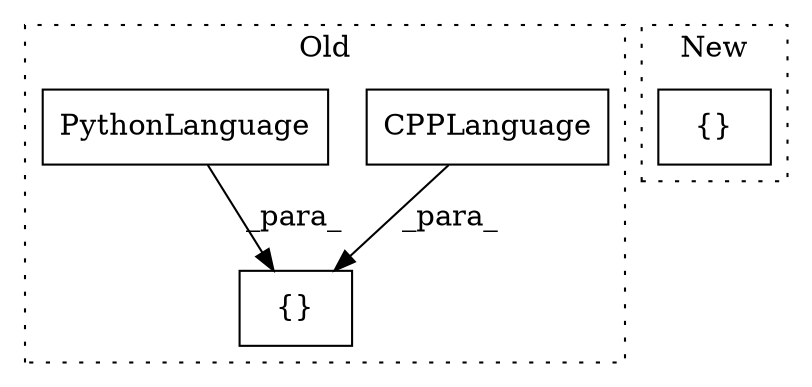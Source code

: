 digraph G {
subgraph cluster0 {
1 [label="CPPLanguage" a="32" s="241" l="13" shape="box"];
3 [label="{}" a="4" s="223,254" l="1,1" shape="box"];
4 [label="PythonLanguage" a="32" s="224" l="16" shape="box"];
label = "Old";
style="dotted";
}
subgraph cluster1 {
2 [label="{}" a="4" s="226,242" l="1,1" shape="box"];
label = "New";
style="dotted";
}
1 -> 3 [label="_para_"];
4 -> 3 [label="_para_"];
}
